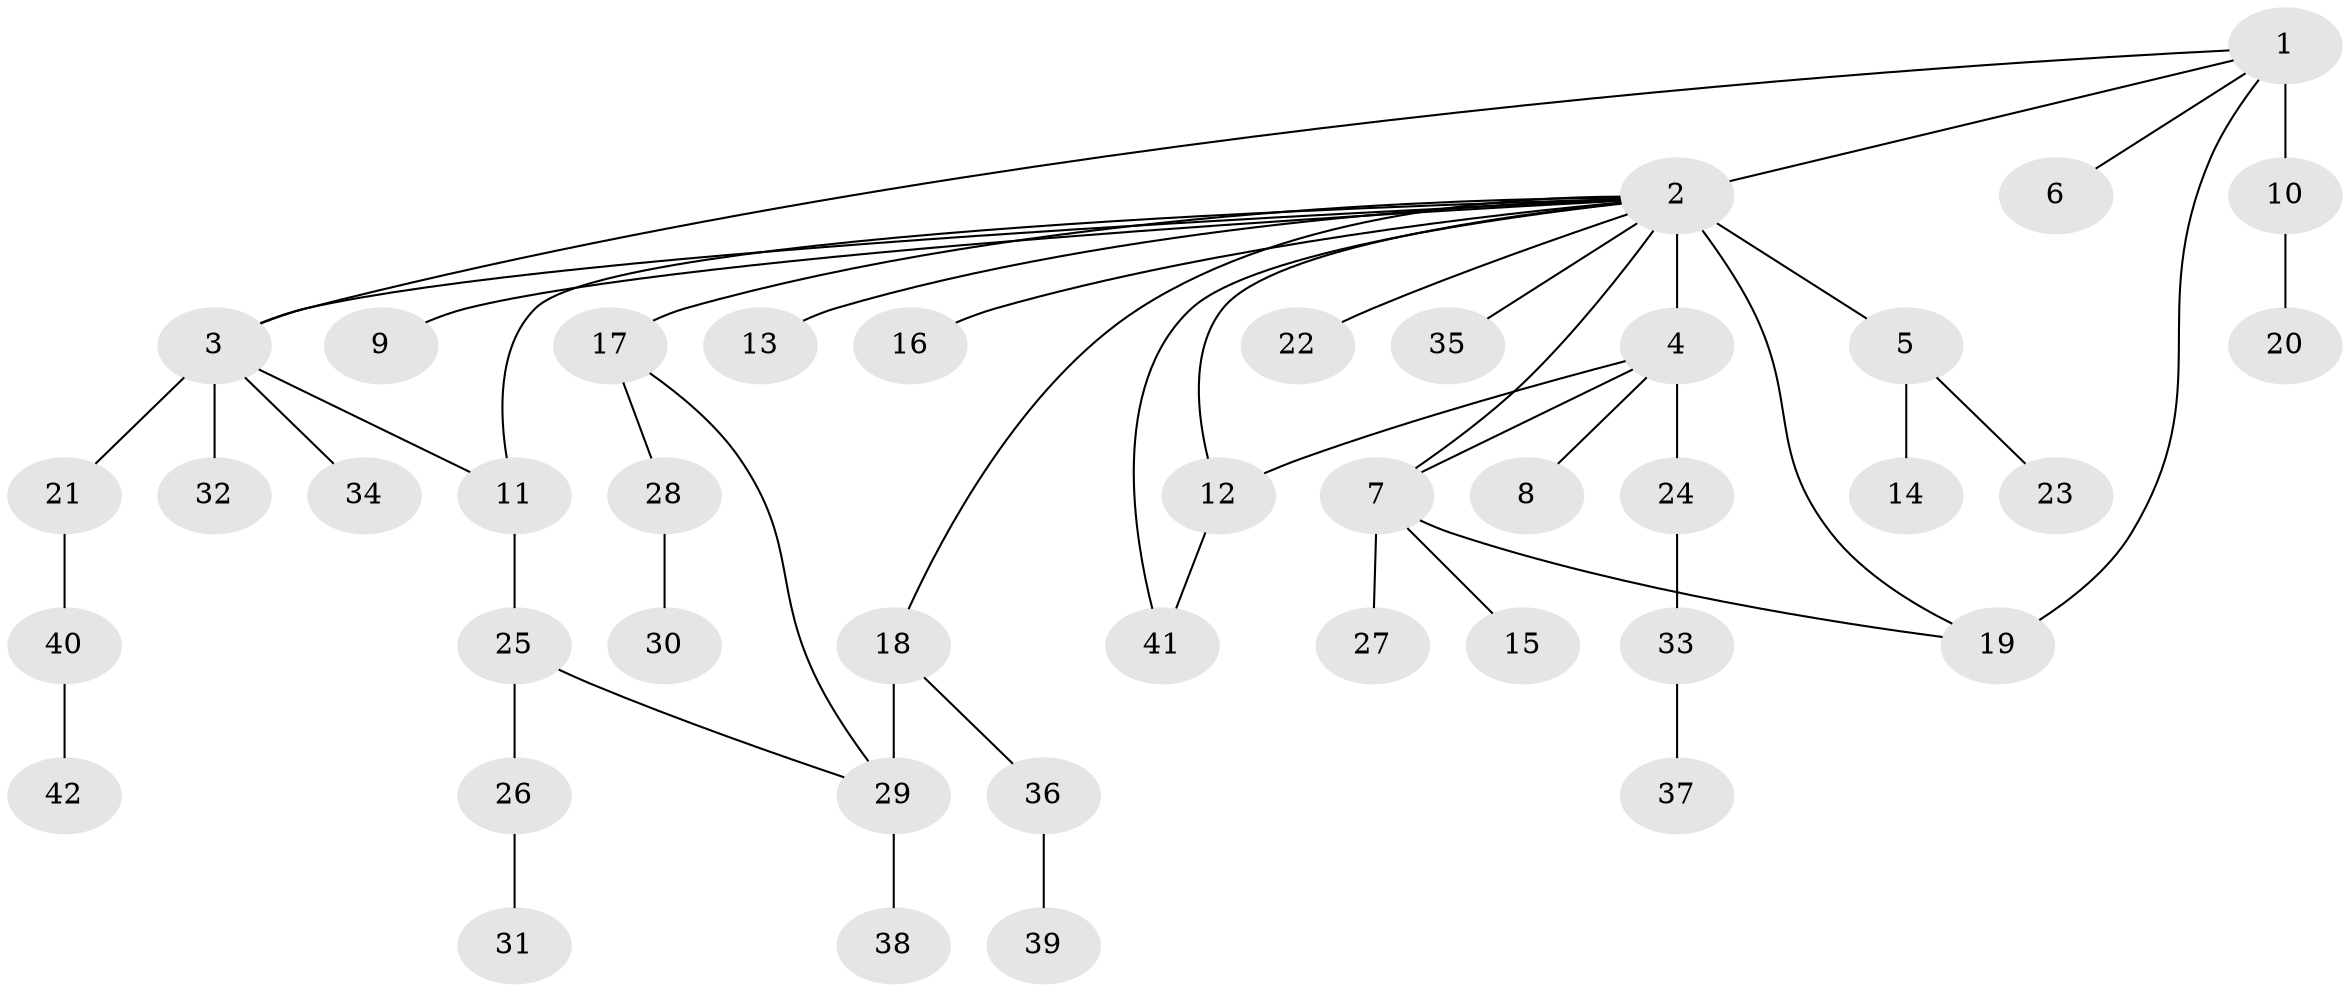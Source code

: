 // original degree distribution, {16: 0.007194244604316547, 31: 0.007194244604316547, 10: 0.007194244604316547, 1: 0.5971223021582733, 5: 0.02158273381294964, 8: 0.007194244604316547, 2: 0.20863309352517986, 3: 0.08633093525179857, 4: 0.02877697841726619, 9: 0.007194244604316547, 6: 0.02158273381294964}
// Generated by graph-tools (version 1.1) at 2025/50/03/04/25 22:50:30]
// undirected, 42 vertices, 50 edges
graph export_dot {
  node [color=gray90,style=filled];
  1;
  2;
  3;
  4;
  5;
  6;
  7;
  8;
  9;
  10;
  11;
  12;
  13;
  14;
  15;
  16;
  17;
  18;
  19;
  20;
  21;
  22;
  23;
  24;
  25;
  26;
  27;
  28;
  29;
  30;
  31;
  32;
  33;
  34;
  35;
  36;
  37;
  38;
  39;
  40;
  41;
  42;
  1 -- 2 [weight=1.0];
  1 -- 3 [weight=1.0];
  1 -- 6 [weight=1.0];
  1 -- 10 [weight=10.0];
  1 -- 19 [weight=2.0];
  2 -- 3 [weight=1.0];
  2 -- 4 [weight=13.0];
  2 -- 5 [weight=1.0];
  2 -- 7 [weight=1.0];
  2 -- 9 [weight=1.0];
  2 -- 11 [weight=1.0];
  2 -- 12 [weight=1.0];
  2 -- 13 [weight=1.0];
  2 -- 16 [weight=1.0];
  2 -- 17 [weight=2.0];
  2 -- 18 [weight=1.0];
  2 -- 19 [weight=1.0];
  2 -- 22 [weight=1.0];
  2 -- 35 [weight=1.0];
  2 -- 41 [weight=1.0];
  3 -- 11 [weight=1.0];
  3 -- 21 [weight=4.0];
  3 -- 32 [weight=1.0];
  3 -- 34 [weight=1.0];
  4 -- 7 [weight=1.0];
  4 -- 8 [weight=1.0];
  4 -- 12 [weight=1.0];
  4 -- 24 [weight=1.0];
  5 -- 14 [weight=4.0];
  5 -- 23 [weight=1.0];
  7 -- 15 [weight=1.0];
  7 -- 19 [weight=1.0];
  7 -- 27 [weight=1.0];
  10 -- 20 [weight=1.0];
  11 -- 25 [weight=1.0];
  12 -- 41 [weight=1.0];
  17 -- 28 [weight=1.0];
  17 -- 29 [weight=1.0];
  18 -- 29 [weight=5.0];
  18 -- 36 [weight=1.0];
  21 -- 40 [weight=1.0];
  24 -- 33 [weight=1.0];
  25 -- 26 [weight=2.0];
  25 -- 29 [weight=1.0];
  26 -- 31 [weight=1.0];
  28 -- 30 [weight=1.0];
  29 -- 38 [weight=1.0];
  33 -- 37 [weight=4.0];
  36 -- 39 [weight=4.0];
  40 -- 42 [weight=1.0];
}
